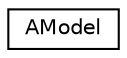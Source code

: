 digraph "Graphical Class Hierarchy"
{
 // LATEX_PDF_SIZE
  edge [fontname="Helvetica",fontsize="10",labelfontname="Helvetica",labelfontsize="10"];
  node [fontname="Helvetica",fontsize="10",shape=record];
  rankdir="LR";
  Node0 [label="AModel",height=0.2,width=0.4,color="black", fillcolor="white", style="filled",URL="$class_a_model.html",tooltip=" "];
}
